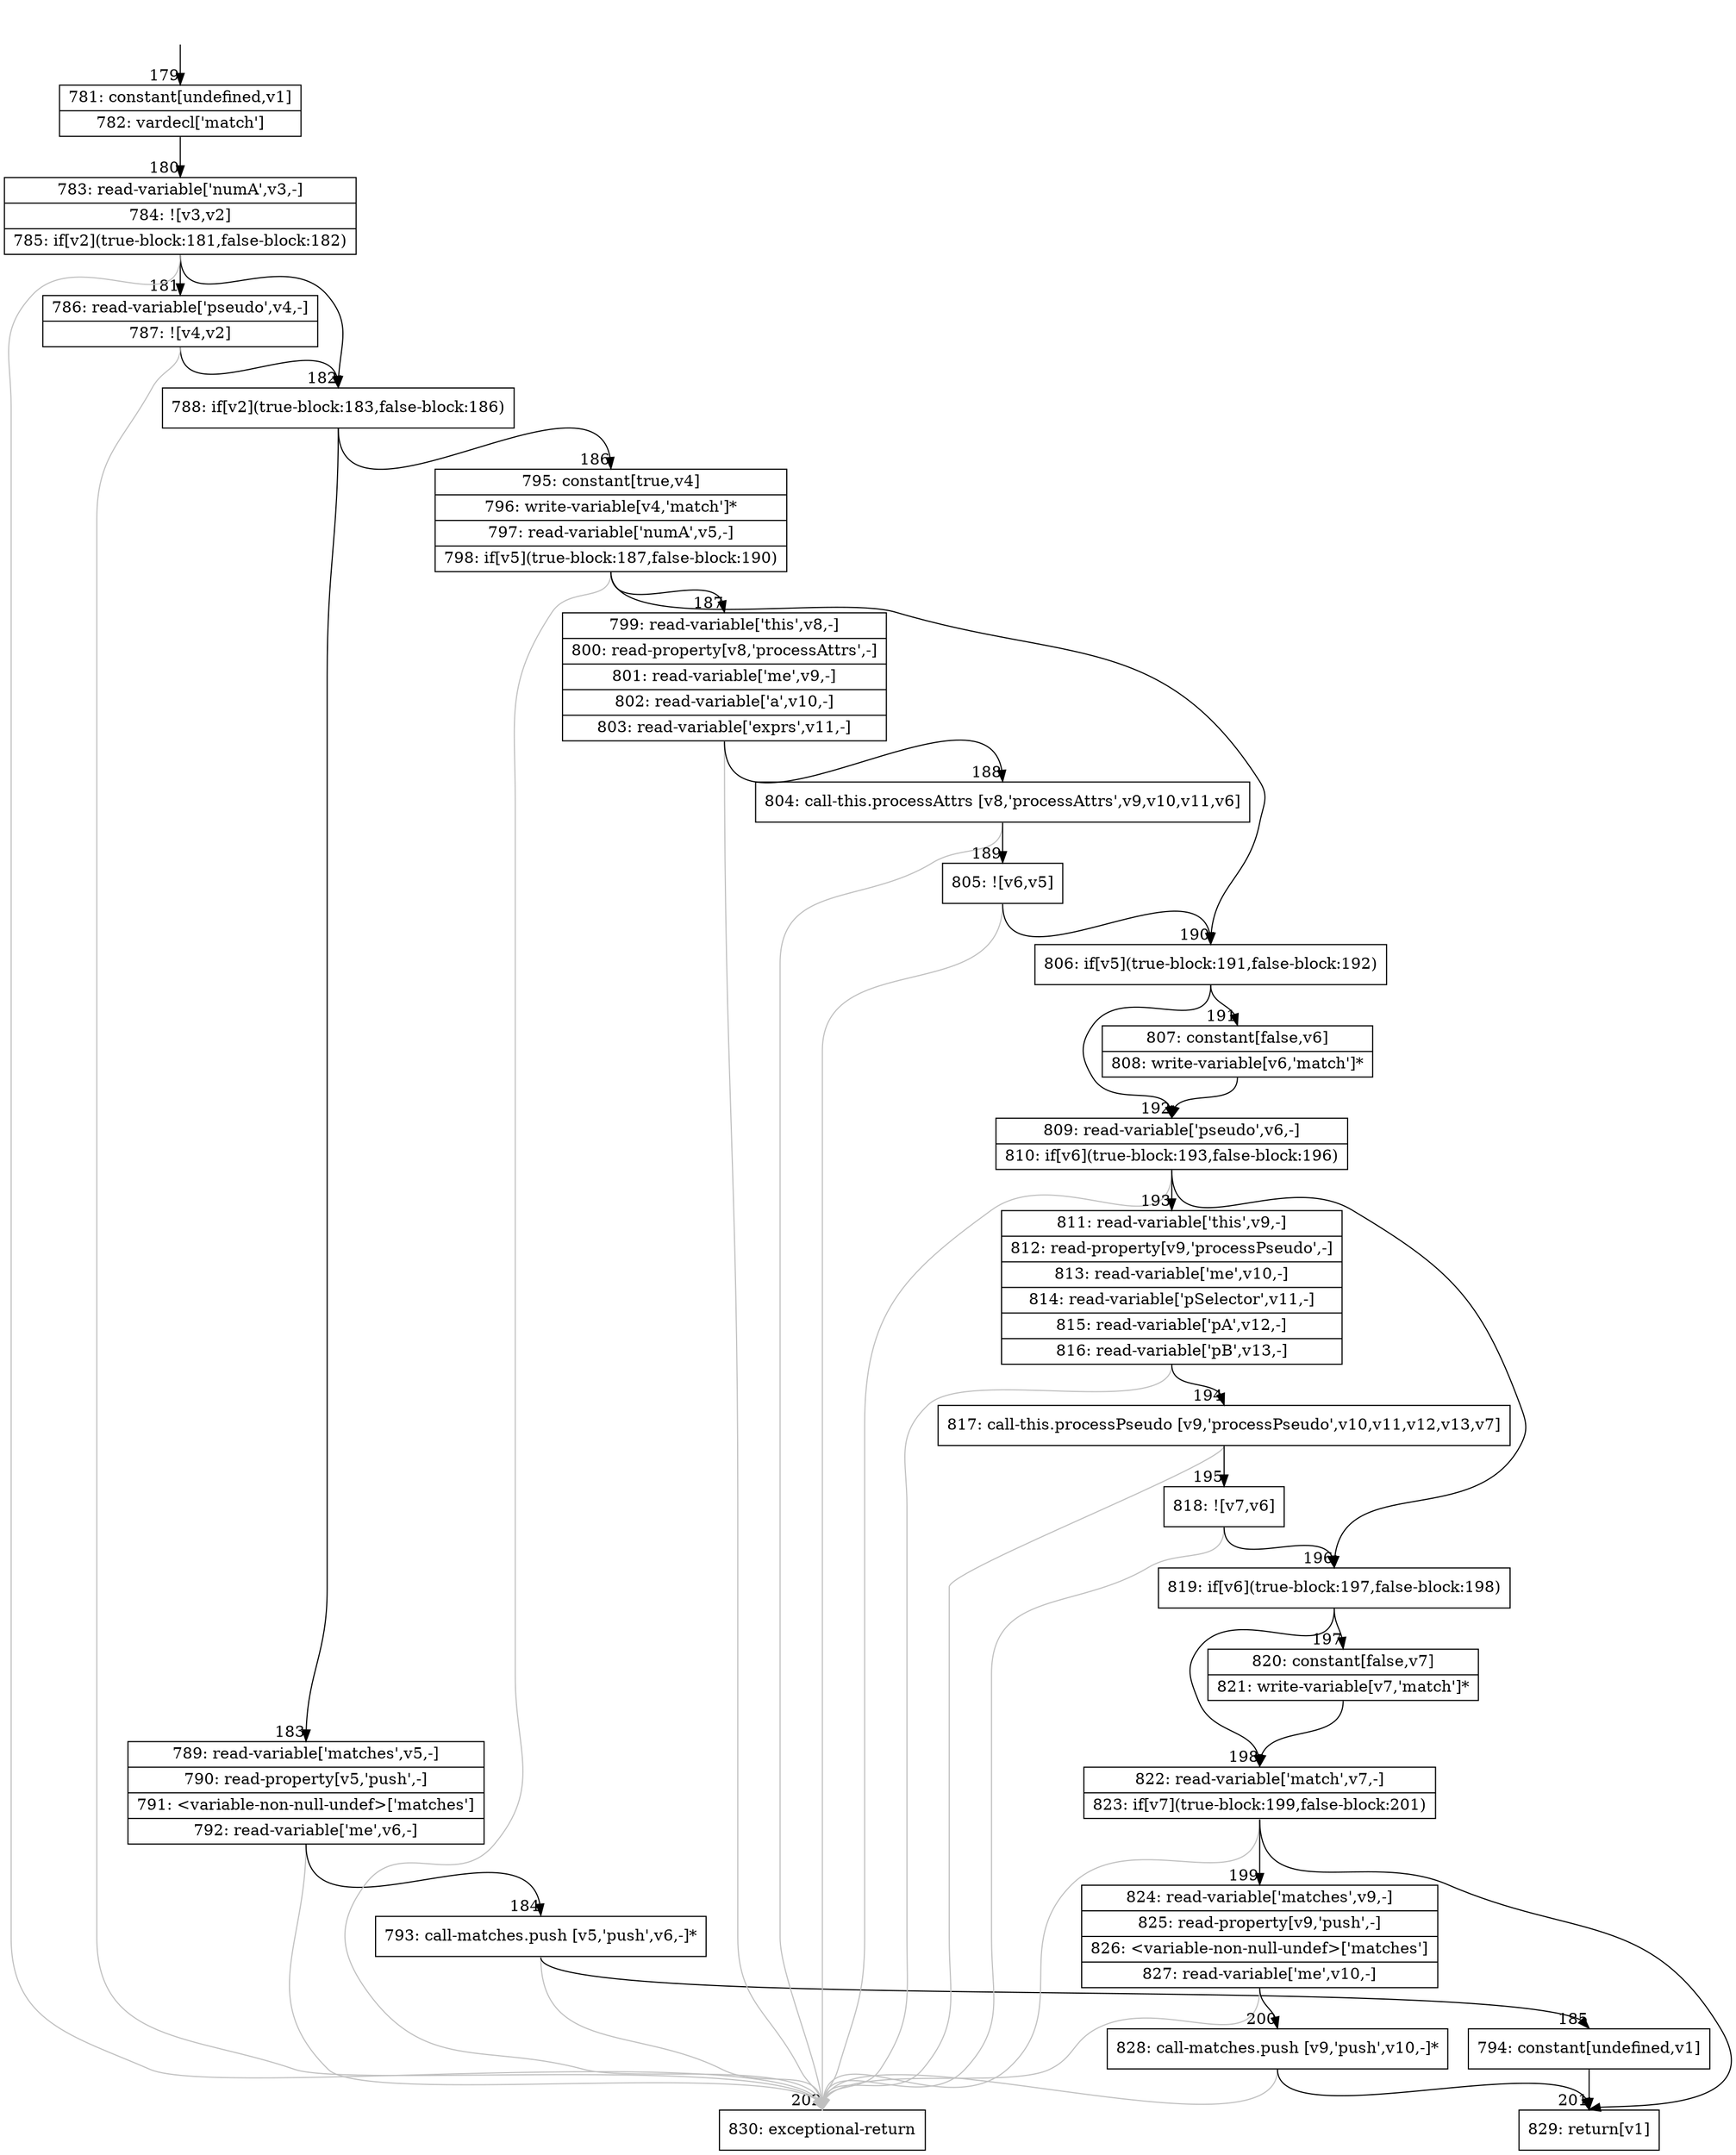 digraph {
rankdir="TD"
BB_entry7[shape=none,label=""];
BB_entry7 -> BB179 [tailport=s, headport=n, headlabel="    179"]
BB179 [shape=record label="{781: constant[undefined,v1]|782: vardecl['match']}" ] 
BB179 -> BB180 [tailport=s, headport=n, headlabel="      180"]
BB180 [shape=record label="{783: read-variable['numA',v3,-]|784: ![v3,v2]|785: if[v2](true-block:181,false-block:182)}" ] 
BB180 -> BB182 [tailport=s, headport=n, headlabel="      182"]
BB180 -> BB181 [tailport=s, headport=n, headlabel="      181"]
BB180 -> BB202 [tailport=s, headport=n, color=gray, headlabel="      202"]
BB181 [shape=record label="{786: read-variable['pseudo',v4,-]|787: ![v4,v2]}" ] 
BB181 -> BB182 [tailport=s, headport=n]
BB181 -> BB202 [tailport=s, headport=n, color=gray]
BB182 [shape=record label="{788: if[v2](true-block:183,false-block:186)}" ] 
BB182 -> BB183 [tailport=s, headport=n, headlabel="      183"]
BB182 -> BB186 [tailport=s, headport=n, headlabel="      186"]
BB183 [shape=record label="{789: read-variable['matches',v5,-]|790: read-property[v5,'push',-]|791: \<variable-non-null-undef\>['matches']|792: read-variable['me',v6,-]}" ] 
BB183 -> BB184 [tailport=s, headport=n, headlabel="      184"]
BB183 -> BB202 [tailport=s, headport=n, color=gray]
BB184 [shape=record label="{793: call-matches.push [v5,'push',v6,-]*}" ] 
BB184 -> BB185 [tailport=s, headport=n, headlabel="      185"]
BB184 -> BB202 [tailport=s, headport=n, color=gray]
BB185 [shape=record label="{794: constant[undefined,v1]}" ] 
BB185 -> BB201 [tailport=s, headport=n, headlabel="      201"]
BB186 [shape=record label="{795: constant[true,v4]|796: write-variable[v4,'match']*|797: read-variable['numA',v5,-]|798: if[v5](true-block:187,false-block:190)}" ] 
BB186 -> BB190 [tailport=s, headport=n, headlabel="      190"]
BB186 -> BB187 [tailport=s, headport=n, headlabel="      187"]
BB186 -> BB202 [tailport=s, headport=n, color=gray]
BB187 [shape=record label="{799: read-variable['this',v8,-]|800: read-property[v8,'processAttrs',-]|801: read-variable['me',v9,-]|802: read-variable['a',v10,-]|803: read-variable['exprs',v11,-]}" ] 
BB187 -> BB188 [tailport=s, headport=n, headlabel="      188"]
BB187 -> BB202 [tailport=s, headport=n, color=gray]
BB188 [shape=record label="{804: call-this.processAttrs [v8,'processAttrs',v9,v10,v11,v6]}" ] 
BB188 -> BB189 [tailport=s, headport=n, headlabel="      189"]
BB188 -> BB202 [tailport=s, headport=n, color=gray]
BB189 [shape=record label="{805: ![v6,v5]}" ] 
BB189 -> BB190 [tailport=s, headport=n]
BB189 -> BB202 [tailport=s, headport=n, color=gray]
BB190 [shape=record label="{806: if[v5](true-block:191,false-block:192)}" ] 
BB190 -> BB191 [tailport=s, headport=n, headlabel="      191"]
BB190 -> BB192 [tailport=s, headport=n, headlabel="      192"]
BB191 [shape=record label="{807: constant[false,v6]|808: write-variable[v6,'match']*}" ] 
BB191 -> BB192 [tailport=s, headport=n]
BB192 [shape=record label="{809: read-variable['pseudo',v6,-]|810: if[v6](true-block:193,false-block:196)}" ] 
BB192 -> BB196 [tailport=s, headport=n, headlabel="      196"]
BB192 -> BB193 [tailport=s, headport=n, headlabel="      193"]
BB192 -> BB202 [tailport=s, headport=n, color=gray]
BB193 [shape=record label="{811: read-variable['this',v9,-]|812: read-property[v9,'processPseudo',-]|813: read-variable['me',v10,-]|814: read-variable['pSelector',v11,-]|815: read-variable['pA',v12,-]|816: read-variable['pB',v13,-]}" ] 
BB193 -> BB194 [tailport=s, headport=n, headlabel="      194"]
BB193 -> BB202 [tailport=s, headport=n, color=gray]
BB194 [shape=record label="{817: call-this.processPseudo [v9,'processPseudo',v10,v11,v12,v13,v7]}" ] 
BB194 -> BB195 [tailport=s, headport=n, headlabel="      195"]
BB194 -> BB202 [tailport=s, headport=n, color=gray]
BB195 [shape=record label="{818: ![v7,v6]}" ] 
BB195 -> BB196 [tailport=s, headport=n]
BB195 -> BB202 [tailport=s, headport=n, color=gray]
BB196 [shape=record label="{819: if[v6](true-block:197,false-block:198)}" ] 
BB196 -> BB197 [tailport=s, headport=n, headlabel="      197"]
BB196 -> BB198 [tailport=s, headport=n, headlabel="      198"]
BB197 [shape=record label="{820: constant[false,v7]|821: write-variable[v7,'match']*}" ] 
BB197 -> BB198 [tailport=s, headport=n]
BB198 [shape=record label="{822: read-variable['match',v7,-]|823: if[v7](true-block:199,false-block:201)}" ] 
BB198 -> BB199 [tailport=s, headport=n, headlabel="      199"]
BB198 -> BB201 [tailport=s, headport=n]
BB198 -> BB202 [tailport=s, headport=n, color=gray]
BB199 [shape=record label="{824: read-variable['matches',v9,-]|825: read-property[v9,'push',-]|826: \<variable-non-null-undef\>['matches']|827: read-variable['me',v10,-]}" ] 
BB199 -> BB200 [tailport=s, headport=n, headlabel="      200"]
BB199 -> BB202 [tailport=s, headport=n, color=gray]
BB200 [shape=record label="{828: call-matches.push [v9,'push',v10,-]*}" ] 
BB200 -> BB201 [tailport=s, headport=n]
BB200 -> BB202 [tailport=s, headport=n, color=gray]
BB201 [shape=record label="{829: return[v1]}" ] 
BB202 [shape=record label="{830: exceptional-return}" ] 
//#$~ 192
}
